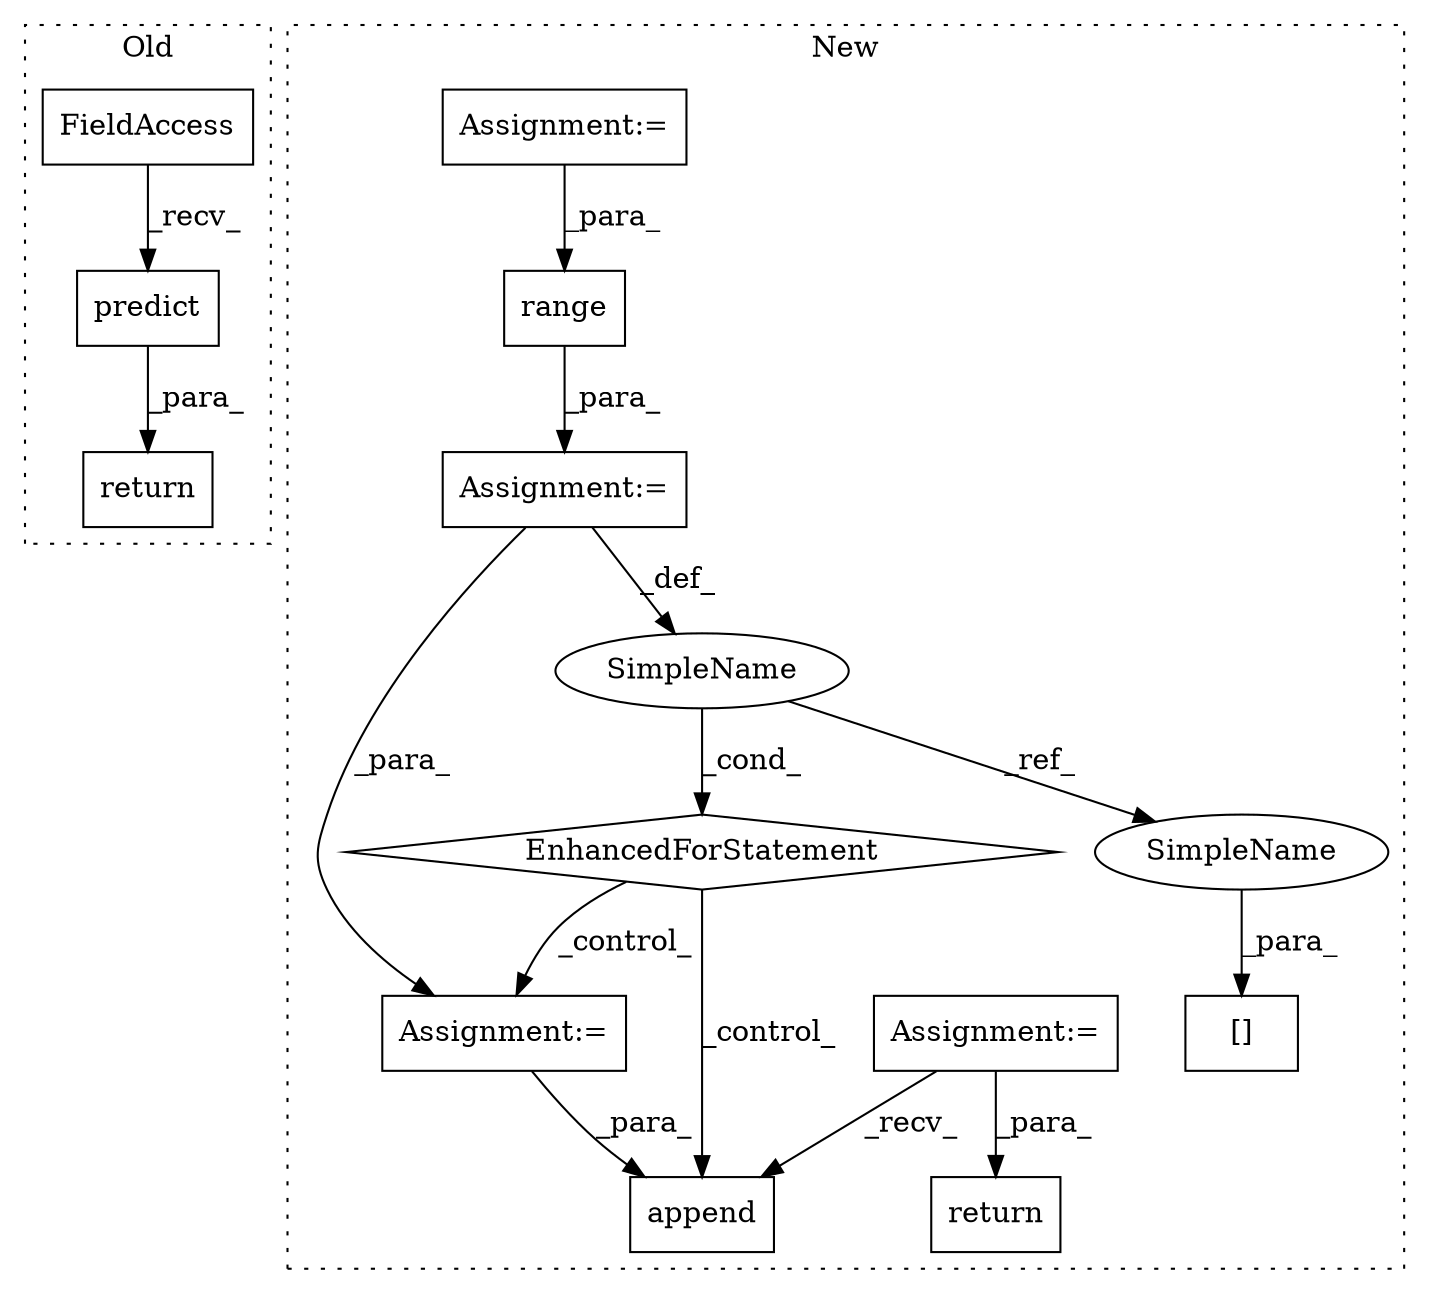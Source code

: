 digraph G {
subgraph cluster0 {
1 [label="predict" a="32" s="7566,7582" l="8,1" shape="box"];
7 [label="FieldAccess" a="22" s="7555" l="10" shape="box"];
10 [label="return" a="41" s="7589" l="7" shape="box"];
label = "Old";
style="dotted";
}
subgraph cluster1 {
2 [label="range" a="32" s="4099,4112" l="6,1" shape="box"];
3 [label="Assignment:=" a="7" s="4038,4113" l="53,2" shape="box"];
4 [label="EnhancedForStatement" a="70" s="4038,4113" l="53,2" shape="diamond"];
5 [label="[]" a="2" s="4290,4297" l="6,1" shape="box"];
6 [label="SimpleName" a="42" s="4095" l="1" shape="ellipse"];
8 [label="Assignment:=" a="7" s="4131" l="21" shape="box"];
9 [label="Assignment:=" a="7" s="4017" l="1" shape="box"];
11 [label="append" a="32" s="4326,4341" l="7,1" shape="box"];
12 [label="Assignment:=" a="7" s="3979" l="1" shape="box"];
13 [label="return" a="41" s="4354" l="7" shape="box"];
14 [label="SimpleName" a="42" s="4296" l="1" shape="ellipse"];
label = "New";
style="dotted";
}
1 -> 10 [label="_para_"];
2 -> 3 [label="_para_"];
3 -> 6 [label="_def_"];
3 -> 8 [label="_para_"];
4 -> 8 [label="_control_"];
4 -> 11 [label="_control_"];
6 -> 14 [label="_ref_"];
6 -> 4 [label="_cond_"];
7 -> 1 [label="_recv_"];
8 -> 11 [label="_para_"];
9 -> 2 [label="_para_"];
12 -> 11 [label="_recv_"];
12 -> 13 [label="_para_"];
14 -> 5 [label="_para_"];
}